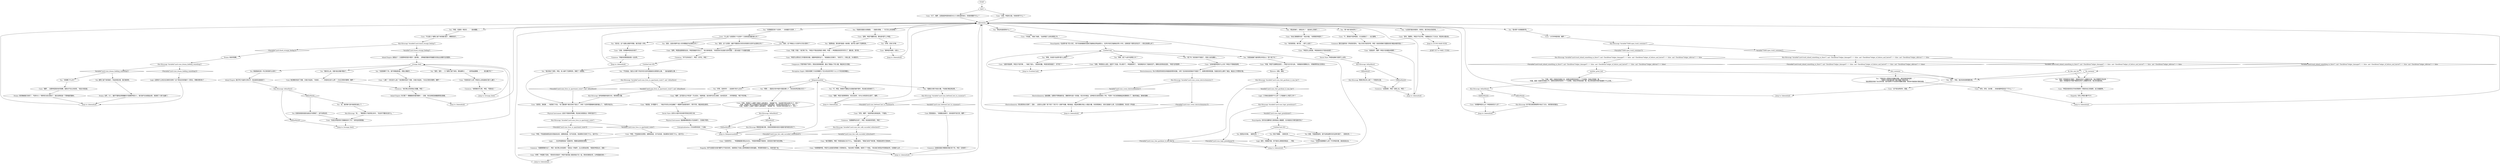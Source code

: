 # YARD / CUNO SCENE
# * Ask Cuno about the yard.
# ==================================================
digraph G {
	  0 [label="START"];
	  1 [label="input"];
	  2 [label="Cuno: 男孩摇摇头。”你需要这条裤子，但你是得不到它的，猪猡！”"];
	  3 [label="Physical Instrument: 强身健体教练很认可这条裤子，它是格子呢的。"];
	  4 [label="Savoir Faire: 这将大大提升你在城市荒地生存的几率。"];
	  5 [label="You: “坤诺，后面有一堆亘石……”（指向棚屋。）"];
	  6 [label="Cuno: “没错，坤诺是这么说的。她受不了高温，所以离开了，坤诺就受得了。”他的肺部充斥了腐臭的空气，眼睛也变得有些湿润。“坤诺*无所畏惧*。”"];
	  7 [label="Drama: 当然，大人。最好不要用这等愚蠢的行径激怒坤诺大人，我们就不应该提起此事，真是倒了八辈子血霉了。"];
	  8 [label="Cuno: “猪猡……如果坤诺真的有所隐瞒，就绝对不会让你发现。”他自大地说道。"];
	  9 [label="Cuno: “坤诺，不知道谁住在那里。就算他知道，也不会告密。但如果你们发现了什么，或许可以……”"];
	  11 [label="Cuno: “好的，猪猡！”他突然容光焕发起来。“不着急。”"];
	  12 [label="Cuno: “正如你所见……”坤诺朝着围栏那边点点头。“坤诺和坤妮都不相信你，没有信任可做不成生意哦。”"];
	  13 [label="Perception (Sight): 你除非是瞎了才会忽略那几个巨大的白色字母“F-A-L-N”印在他的裤腿上。"];
	  14 [label="Kim Kitsuragi: Variable[\"yard.cuno_drama_hidding_something\"]"];
	  15 [label="Variable[\"yard.cuno_drama_hidding_something\"]", shape=diamond];
	  16 [label="!(Variable[\"yard.cuno_drama_hidding_something\"])", shape=diamond];
	  17 [label="Jump to: [skeenehub]"];
	  18 [label="You: “不仅如此。我还认为那个传说中的马克杯混蛋就住在那里的公寓。”（指向盖瑞的公寓。）"];
	  19 [label="Cunoesse: “别跟那群猪为伍了，坤诺！他们想让你告密呢！”她发出一阵嘘声，比以往更加刻薄。”离我的坤诺远点，混蛋！”"];
	  20 [label="Cuno: “好啊！”坤诺跳了回来。”把你的东西拿开！坤诺不喜欢被人看到和条子在一起。把你的事情办完，从坤诺面前消失！”"];
	  21 [label="Cuno: “是吗，随便你，坤诺才不在乎呢。”他朝身后吐了口吐沫，然后转头看向你。"];
	  22 [label="Cuno: “不，那他妈不是坤诺的，它已经很旧了——自己看啊。”"];
	  23 [label="Kim Kitsuragi: IsKimHere()"];
	  24 [label="IsKimHere()", shape=diamond];
	  25 [label="!(IsKimHere())", shape=diamond];
	  26 [label="fixit_container"];
	  27 [label="Cuno: “什么鬼？垃圾里有个*马克杯*？又他妈是衣服的事儿吗？”"];
	  28 [label="Jump to: [skeenehub]"];
	  29 [label="Rhetoric: 没错，是她。"];
	  30 [label="Drama: 他有所隐瞒。"];
	  31 [label="Untitled hub (05)"];
	  32 [label="Jump to: [CUNO MAIN HUB]"];
	  33 [label="You: “听着，就是一些基本的调查工作。如果在犯罪现场发现了一个垃圾箱，你就必须调查一番。”\n“听着，就是一些基本的调查工作。如果在犯罪现场发现了一个垃圾箱，你就必须彻底调查一番。我之前检查的时候可能漏掉了什么东西。”"];
	  34 [label="Cuno: “相信我，你*需要*它……”他拉开夹克让你迅速瞄了一眼塑料包装里的裤子。黑乎乎的，看起来是全新的。"];
	  35 [label="Empathy: 实际上坤诺兴趣*不大*。"];
	  36 [label="Inland Empire: 我们早已*远超*正常水平，到达星室法庭级别了。"];
	  37 [label="Encyclopedia: *吉皮特*是个贬义词汇，用于形容南塞美尼或者艾瑞奥帕吉特血统的人。在伊尔玛的艾瑞奥帕吉特人中间，这曾经是个很常见的名字——现在没有那么多了。"];
	  38 [label="You: “可能会有人把某些东西藏在里面，甚至还能找到线索……”\n“犯罪分子很可能在那个箱子里藏了更多东西。”\n“我在那里还找到了自己的东西。或许犯罪分子也会把东西藏在里面，甚至有可能是条可靠的线索。”"];
	  39 [label="Cuno: “好的，好的，没问题……你他妈跟坤诺说这个干什么？！”"];
	  40 [label="fix_container"];
	  41 [label="You: “是的。这段对南萨马拉人的详细描述与此事有关吗？”"];
	  42 [label="You: “我想知道，那也很可能是一条线索。或许有人破坏了犯罪现场。”"];
	  43 [label="Kim Kitsuragi: Variable[\"yard.cuno_logic_greenhouse\"]"];
	  44 [label="Variable[\"yard.cuno_logic_greenhouse\"]", shape=diamond];
	  45 [label="!(Variable[\"yard.cuno_logic_greenhouse\"])", shape=diamond];
	  46 [label="Cuno: “不过是几个建筑工留下来的破烂罢了，懒惰的呆子。”"];
	  47 [label="You: “你是隐瞒不了的，我不用看就知道，用我心眼就行。”"];
	  48 [label="Cuno: “你想要坤诺怎么办？坤诺他妈的才12岁！”"];
	  49 [label="Electrochemistry: 或者酒精，如果你不想吸毒的话。酒精同样也是一份奖励，但又并非毒品。这种情况已经持续很久了吧，不是吗？你已经觊觎毒品和酒精很久了。美妙的毒品，美味的酒精……"];
	  50 [label="Jump to: [falnpantsandshit]"];
	  51 [label="Cunoesse: “别跟猪猡谈生意了，坤诺！他会偷你的钱的，坤诺！”"];
	  52 [label="Cuno: “听着！听着！”他打断了你。“坤诺才不管这些狗屁小事呢。听着——坤诺看到你的所作所为了，翻垃圾，真可悲。”"];
	  53 [label="Cuno: “心眼？！你在说什么鬼？”他在瞬间失掉了冷静，大喊大叫起来。“问点正常的问题吧，猪猡！”"];
	  54 [label="You: 还是别拿我的星室法庭去打扰警督了，他不会明白的。"];
	  55 [label="Jump to: [strange_feels]"];
	  56 [label="Logic: ……告诉坤诺那是谁？他很好奇，想要知道事情的真相。"];
	  57 [label="Cuno: “对了，猪猡，这里就是坤诺和他的木头小火車玩耍的地方。你他妈想要干什么？”"];
	  58 [label="Cunoesse: 围栏后面传来一声刺耳的怪叫。“他以为你只有四岁呢，坤诺！他说你爬梯子是要到你的*魔法树屋*里去！”"];
	  59 [label="Electrochemistry: 现在感觉有点无聊了，回到……这是怎么回事？某个院子？院子可一点都不有趣。唯有毒品，毒品和酒精才能让人提起兴趣。你觉得很难过，但你又能做什么呢。生活总要继续，你长叹一声说道……"];
	  60 [label="Kim Kitsuragi: 警督保持着沉默，但他的表情根本是在叫嚣着*我早就告诉你了*。"];
	  61 [label="Cuno: “没错，别再跟坤诺说这玩意了。”"];
	  62 [label="Cuno: “没错，坤诺的王国。你他妈想干什么？”"];
	  63 [label="Cuno: “你自己看看那东西？”他尖叫着。“你想害死坤诺吗？”"];
	  64 [label="Cuno: “这他妈跟坤诺有什么关系？坤诺才不管她是谁呢。”"];
	  65 [label="Jump to: [skeenehub]"];
	  66 [label="Kim Kitsuragi: Variable[\"yard.cuno_lives_in_apartment_route\"]"];
	  67 [label="Variable[\"yard.cuno_lives_in_apartment_route\"]", shape=diamond];
	  68 [label="!(Variable[\"yard.cuno_lives_in_apartment_route\"])", shape=diamond];
	  69 [label="Kim Kitsuragi: Variable[\"yard.trash_inland_something_in_there\"]  and  CheckItem(\"ledger_damaged\") == false  and  CheckItem(\"ledger_of_failure_and_hatred\") == false  and  CheckItem(\"ledger_oblivion\") == false"];
	  70 [label="Variable[\"yard.trash_inland_something_in_there\"]  and  CheckItem(\"ledger_damaged\") == false  and  CheckItem(\"ledger_of_failure_and_hatred\") == false  and  CheckItem(\"ledger_oblivion\") == false", shape=diamond];
	  71 [label="!(Variable[\"yard.trash_inland_something_in_there\"]  and  CheckItem(\"ledger_damaged\") == false  and  CheckItem(\"ledger_of_failure_and_hatred\") == false  and  CheckItem(\"ledger_oblivion\") == false)", shape=diamond];
	  72 [label="You: “你的意思是，梯子是……爬不上去的？”"];
	  73 [label="Cuno: “去图书馆查啊，坤诺又不是字典……”他摇了摇头。“真他妈的蠢。坤诺的意思是园丁，好不好？”"];
	  74 [label="Logic: 这里有什么你应当注意的东西吗？这个想法在你的脑中一闪而过，转瞬间便消失了……"];
	  75 [label="strange_feels"];
	  76 [label="You: “随你怎么说，但我*透过表象*看到了。”"];
	  77 [label="Jump to: [skeenehub]"];
	  78 [label="Jump to: [skeenehub]"];
	  79 [label="skeenehub"];
	  80 [label="Jump to: [skeenehub]"];
	  81 [label="You: “不，坤诺。你根本不懂我正在调查的破坏事件，而且我已经有裤子了。”"];
	  82 [label="You: “等等——我是在问你*他的*衣服去哪儿了。你应该在附近看过它们？”"];
	  83 [label="You: “等等，园丁*以前*在那里工作？”"];
	  84 [label="Cuno: “坤诺，不知道是谁把这些东西放进去的。就算他知道，也不会告密。但如果你们发现了什么，或许可以……”"];
	  85 [label="Cuno: “随便，坤诺只是想帮帮你。但无论如何，对FALN来说你也太胖了，猪猡。”"];
	  86 [label="Kim Kitsuragi: IsKimHere()"];
	  87 [label="IsKimHere()", shape=diamond];
	  88 [label="!(IsKimHere())", shape=diamond];
	  89 [label="You: “等等，你说的*吉皮特*是什么意思？”"];
	  90 [label="You: “园丁吗？其实她并不是园丁，而是工会的调解人。”"];
	  91 [label="Cuno: “听着，坤诺不会解释这些的——坤诺只会*说*出来。”他看着你的眼睛点头，好像很赞同自己的观点。"];
	  92 [label="Kim Kitsuragi: Variable[\"yard.cuno_rhet_gardener_it_was_her\"]"];
	  93 [label="Variable[\"yard.cuno_rhet_gardener_it_was_her\"]", shape=diamond];
	  94 [label="!(Variable[\"yard.cuno_rhet_gardener_it_was_her\"])", shape=diamond];
	  95 [label="You: 现在不重要。（拒绝任务。）"];
	  96 [label="Drama: 但的确被我们发现了，不是吗大人？既然您已经注意到了，就应该再检查一下那堆屋顶建材。"];
	  97 [label="You: 难道我就没有一件正常的事可以说吗？"];
	  98 [label="Cunoesse: “听不见你说话了，坤诺！大声点，坤诺！”"];
	  99 [label="Kim Kitsuragi: Variable[\"TASK.open_trash_container\"]"];
	  100 [label="Variable[\"TASK.open_trash_container\"]", shape=diamond];
	  101 [label="!(Variable[\"TASK.open_trash_container\"])", shape=diamond];
	  102 [label="You: “够了，坤诺。我还有其他事情要处理。”"];
	  103 [label="You: “我确实对裤子有些兴趣，不如我们稍后再谈吧。”"];
	  104 [label="Kim Kitsuragi: 警督在笔记本上做了一个简短的记录。"];
	  105 [label="Untitled hub"];
	  106 [label="Encyclopedia: 有时会在播种前几周用鱼给土壤施肥，也许她是在打理花园的花坛？"];
	  107 [label="Untitled hub (03)"];
	  108 [label="You: “你隐瞒了什么吗？”"];
	  109 [label="You: 建筑工留下来的破烂，听起来很合理。我们继续吧。"];
	  110 [label="Kim Kitsuragi: IsKimHere()"];
	  111 [label="IsKimHere()", shape=diamond];
	  112 [label="!(IsKimHere())", shape=diamond];
	  113 [label="Kim Kitsuragi: “哈……”警督埋头于他的笔记本中。“完全听不懂你在说什么。”"];
	  114 [label="Jump to: [skeenehub]"];
	  115 [label="Cuno: “坤诺可以帮你买几件潮流的衣服，就像坤诺穿的这个。”他指着自己的裤子。“你的尺寸，价格公道，500雷亚尔。”"];
	  116 [label="Kim Kitsuragi: Variable[\"yard.cuno_lets_talk_succeded_whitecheck\"]"];
	  117 [label="Variable[\"yard.cuno_lets_talk_succeded_whitecheck\"]", shape=diamond];
	  118 [label="!(Variable[\"yard.cuno_lets_talk_succeded_whitecheck\"])", shape=diamond];
	  119 [label="Cuno: “朝坤诺开枪啊，垃圾人。”"];
	  120 [label="Cuno: “你很尊重坤诺，坤诺可以给我的宠物猪十次购物折扣。”他向你眨了眨眼睛，啪得打了个响指。“现在我们来把这件怪事搞定吧，垃圾箱什么的……”"];
	  121 [label="Cunoesse: “这是陷阱，坤诺！别爬上去，坤诺！”"];
	  122 [label="Inland Empire: 你又瞥了一眼棚屋前的屋顶建材——没错，你应该再回到棚屋那里去看看。"];
	  123 [label="You: “我正是这个意思，坤诺。有人破坏了犯罪现场，清理了一些痕迹。”"];
	  124 [label="Kim Kitsuragi: 你不禁注意到警督赞许地点了点头，他同意你的做法。"];
	  125 [label="fix_this_one_too"];
	  126 [label="Empathy: 他不仅是因为你是*猪猡*才不信任你的，他感受到了你身上某种隐晦的东西的威胁。然而那究竟是什么，目前仍是个谜。"];
	  127 [label="You: “好吧。还有几件事……”"];
	  128 [label="Cuno: “坤诺怎么会知道，坤诺他妈的又不是杂技演员！”"];
	  129 [label="Cuno: “你他妈张着嘴看什么呢？不问坤诺问题，就给我滚出去。”"];
	  130 [label="Jump to: [skeenehub]"];
	  131 [label="Kim Kitsuragi: Variable[\"yard.shack_strange_feeling\"]"];
	  132 [label="Variable[\"yard.shack_strange_feeling\"]", shape=diamond];
	  133 [label="!(Variable[\"yard.shack_strange_feeling\"])", shape=diamond];
	  134 [label="Cuno: “你是在坤诺的院子里癫痫发作了吗？”他听起来很焦躁。"];
	  135 [label="Cuno: “是啊，坤诺知道事情的走向，坤诺的脑袋可灵光了，”他兴奋地低语。“你是说你们在追查马克杯混蛋——因为他是个干衣服的混蛋……”"];
	  136 [label="Cuno: “该死的，真刺激……”他思索了片刻。“有人要到那个破烂的地下室去了，对吧？马克杯男要被绑在散热器上了。”他赞许地点头。"];
	  137 [label="another_great_hub"];
	  138 [label="Jump to: [Untitled hub]"];
	  139 [label="You: 我得去问问她。（接受任务。）"];
	  140 [label="Cuno: “你他妈说什么呢？坤诺怎么会知道他们是什么撇子。”"];
	  141 [label="Physical Instrument: 这孩子可能有所隐瞒，而且他已经提炼出一种审讯技巧了。"];
	  142 [label="You: “那边的温室里有什么？”"];
	  143 [label="Cuno: “这不是当然的吗，混蛋。”"];
	  144 [label="Kim Kitsuragi: IsKimHere()"];
	  145 [label="IsKimHere()", shape=diamond];
	  146 [label="!(IsKimHere())", shape=diamond];
	  147 [label="You: “是的。这个古怪的，最好不要提及它的历史背景的马克杯与此事有关吗？”"];
	  148 [label="You: “那边的梯子，你爬过吗？”（指向树上的梯子。）"];
	  149 [label="Jump to: [skeenehub]"];
	  150 [label="Cunoesse: “他们想让你觉得自己很蠢，坤诺！”"];
	  151 [label="Cuno: 他在瞬间失掉了冷静，大喊大叫起来。“你他妈……？！你他妈在说什么啊？！问点正常的问题吧，猪猡！”"];
	  152 [label="You: “以后我可能会有疑问。但现在，我们来谈点别的吧。”"];
	  153 [label="You: “那个梯子是你的吗？”"];
	  154 [label="Kim Kitsuragi: Variable[\"yard.trash_inland_something_in_there\"]  and  CheckItem(\"ledger_damaged\") == false  and  CheckItem(\"ledger_of_failure_and_hatred\") == false  and  CheckItem(\"ledger_oblivion\") == false"];
	  155 [label="Variable[\"yard.trash_inland_something_in_there\"]  and  CheckItem(\"ledger_damaged\") == false  and  CheckItem(\"ledger_of_failure_and_hatred\") == false  and  CheckItem(\"ledger_oblivion\") == false", shape=diamond];
	  156 [label="!(Variable[\"yard.trash_inland_something_in_there\"]  and  CheckItem(\"ledger_damaged\") == false  and  CheckItem(\"ledger_of_failure_and_hatred\") == false  and  CheckItem(\"ledger_oblivion\") == false)", shape=diamond];
	  157 [label="Cuno: “是啊，坤诺不懂那东西。那玩意*配不上*坤诺。”"];
	  158 [label="Cuno: “听着，坤诺除了上面那个混蛋什么都没看见。”他指着尸体。“你还想不想买这身行头了，老头？”\n“听着，坤诺除了那个已经被你们带走的混蛋什么都没看见。你还想不想买这身行头了，老头？”\n“听着，坤诺除了上面那个混蛋什么都没看见。”他指着尸体。“你还想不想买这身行头了，老头？”"];
	  159 [label="You: “是的。这个种族主义马克杯与它有关联吗？”"];
	  160 [label="Cuno: “给我滚开，猪猡！坤诺才没有魔法树屋呢！”"];
	  161 [label="You: 没错，可能就是鱼吧。我不会再浪费时间问这种问题了。（拒绝任务。）"];
	  162 [label="Logic: 是的，的确很可疑。你不喜欢让事情变得如此……可疑。"];
	  163 [label="Cunoesse: 这就是混蛋们想要离间我们的下场，坤诺！没有裤子！”"];
	  164 [label="Cuno: “坤诺会他妈的在乎你的预感吗？那是你自己的破事，自己动脑筋吧。”"];
	  165 [label="You: “死者的衣服在垃圾箱里。”（指着垃圾箱。）“它们怎么会在那里？”"];
	  166 [label="Cuno: “猪猡，这可是FALN*标准*！可以防水，裆部性能，适合城市生存之类的。由米诺瓦的……科学家制造。*裤子*科学家。”"];
	  167 [label="Cunoesse: “带着你的肥屁股滚到一边去吧。”"];
	  168 [label="You: “好吧，说来听听——这些裤子有什么优点？”"];
	  169 [label="You: “你是指褴褛飞旋的那位年轻女士？那个园丁吗？”"];
	  170 [label="Electrochemistry: 你以为把这则消息告诉他能收获更多回报，对吧？告诉他你发现她并不是园丁了。如果你想获得回报，知道应该怎么做吗？毒品。毒品比工作更有价值。"];
	  171 [label="Cunoesse: “他想激你开口呢，坤诺，不要说话！”"];
	  172 [label="Jump to: [skeenehub]"];
	  173 [label="You: “我有一种很强烈的*预感*，里面肯定有什么重要的东西，我必须要把它找出来。”\n“我有一种很强烈的*预感*里面肯定有什么重要的东西，我之前没能找到。”"];
	  174 [label="You: “垃圾箱里还有个马克杯。”（向他展示马克杯。）"];
	  175 [label="You: “说实话，这个话题让我很不舒服，我们各退一步吧。”"];
	  176 [label="Composure: 尽管早春天气寒冷，男孩还是穿着短裤，露出了膝盖以下的小腿。看起来活力四射。"];
	  177 [label="Logic: 三月她去温室里干什么呢？三月能做什么*园艺工作*？"];
	  178 [label="Jump to: [skeenehub]"];
	  179 [label="Inland Empire: 就是这个！又是那种奇怪的*感觉*！就好像……那堆屋顶建材所隐藏的东西远比肉眼可见的要多。"];
	  180 [label="You: “金，我好像*已经*到星室法庭上了。”"];
	  181 [label="Jump to: [strange_feels]"];
	  182 [label="Kim Kitsuragi: Variable[\"yard.cuno_lives_in_apartment_route\"]  and  IsKimHere()"];
	  183 [label="Variable[\"yard.cuno_lives_in_apartment_route\"]  and  IsKimHere()", shape=diamond];
	  184 [label="!(Variable[\"yard.cuno_lives_in_apartment_route\"]  and  IsKimHere())", shape=diamond];
	  185 [label="Kim Kitsuragi: Variable[\"yard.cuno_befriend_lost_to_cunoesse\"]"];
	  186 [label="Variable[\"yard.cuno_befriend_lost_to_cunoesse\"]", shape=diamond];
	  187 [label="!(Variable[\"yard.cuno_befriend_lost_to_cunoesse\"])", shape=diamond];
	  188 [label="Cuno: “少打听坤诺的事，猪猡！”"];
	  189 [label="Cuno: “不知道。”他耸了耸肩。“吉皮特园丁之前在那里工作。”"];
	  190 [label="Savoir Faire: 坤诺知道梯子是爬不上去的。"];
	  191 [label="Kim Kitsuragi: 金转身看着你指的方向，感觉很有兴趣。"];
	  192 [label="Jump to: [skeenehub]"];
	  193 [label="You: “我对那个垃圾箱很好奇。”"];
	  194 [label="Kim Kitsuragi: Variable[\"yard.cuno_scene_electrochemistry\"]"];
	  195 [label="Variable[\"yard.cuno_scene_electrochemistry\"]", shape=diamond];
	  196 [label="!(Variable[\"yard.cuno_scene_electrochemistry\"])", shape=diamond];
	  197 [label="Conceptualization: 它也会把你变成一个白痴。"];
	  198 [label="falnpantsandshit"];
	  199 [label="Cuno: “我们需要钱，坤妮！坤诺知道自己在干什么。”他面向着你。“等我们说完尸体的事，坤诺就会把它们卖给你。”"];
	  200 [label="Jump to: [skeenehub]"];
	  201 [label="You: “是的，是的……几个建筑工留下来的。那些建筑工……”（突然抬起眼睛。）“……是左撇子吗？”"];
	  6030438 [label="JUMP OUT to YARD / CUNO", shape=diamond];
	  0 -> 1
	  1 -> 57
	  1 -> 62
	  2 -> 163
	  3 -> 197
	  4 -> 3
	  5 -> 46
	  6 -> 138
	  7 -> 178
	  8 -> 96
	  9 -> 56
	  11 -> 51
	  12 -> 126
	  13 -> 198
	  14 -> 16
	  14 -> 15
	  15 -> 108
	  15 -> 109
	  16 -> 74
	  17 -> 79
	  18 -> 182
	  19 -> 20
	  20 -> 28
	  21 -> 32
	  22 -> 58
	  23 -> 24
	  23 -> 25
	  24 -> 124
	  25 -> 48
	  26 -> 102
	  26 -> 38
	  27 -> 41
	  27 -> 147
	  27 -> 175
	  27 -> 159
	  28 -> 79
	  29 -> 92
	  30 -> 14
	  31 -> 18
	  31 -> 123
	  32 -> 6030438
	  33 -> 23
	  34 -> 4
	  35 -> 172
	  36 -> 110
	  37 -> 105
	  38 -> 39
	  39 -> 172
	  40 -> 173
	  40 -> 102
	  41 -> 135
	  42 -> 52
	  43 -> 44
	  43 -> 45
	  44 -> 106
	  45 -> 200
	  46 -> 131
	  47 -> 53
	  48 -> 149
	  49 -> 59
	  50 -> 198
	  51 -> 116
	  52 -> 115
	  53 -> 150
	  54 -> 134
	  55 -> 75
	  56 -> 19
	  57 -> 79
	  58 -> 160
	  59 -> 130
	  60 -> 50
	  61 -> 167
	  62 -> 79
	  63 -> 72
	  64 -> 170
	  65 -> 79
	  66 -> 67
	  66 -> 68
	  67 -> 9
	  68 -> 84
	  69 -> 70
	  69 -> 71
	  70 -> 125
	  71 -> 137
	  72 -> 128
	  73 -> 138
	  74 -> 178
	  75 -> 201
	  75 -> 76
	  75 -> 97
	  75 -> 47
	  76 -> 151
	  77 -> 79
	  78 -> 79
	  79 -> 193
	  79 -> 165
	  79 -> 5
	  79 -> 142
	  79 -> 174
	  79 -> 148
	  79 -> 152
	  79 -> 153
	  80 -> 79
	  81 -> 85
	  82 -> 158
	  83 -> 6
	  84 -> 56
	  85 -> 192
	  86 -> 88
	  86 -> 87
	  87 -> 104
	  88 -> 121
	  89 -> 73
	  90 -> 64
	  91 -> 29
	  92 -> 93
	  92 -> 94
	  93 -> 177
	  94 -> 200
	  95 -> 129
	  96 -> 178
	  97 -> 36
	  98 -> 31
	  99 -> 100
	  99 -> 101
	  100 -> 154
	  101 -> 69
	  102 -> 143
	  103 -> 185
	  104 -> 121
	  105 -> 169
	  105 -> 89
	  105 -> 90
	  105 -> 83
	  106 -> 107
	  107 -> 161
	  107 -> 139
	  107 -> 95
	  108 -> 8
	  109 -> 7
	  110 -> 112
	  110 -> 111
	  111 -> 180
	  111 -> 54
	  112 -> 55
	  113 -> 134
	  114 -> 79
	  115 -> 176
	  116 -> 117
	  116 -> 118
	  117 -> 199
	  118 -> 12
	  119 -> 65
	  120 -> 77
	  121 -> 114
	  122 -> 17
	  123 -> 136
	  124 -> 149
	  125 -> 173
	  125 -> 102
	  126 -> 77
	  127 -> 119
	  128 -> 190
	  129 -> 200
	  130 -> 79
	  131 -> 132
	  131 -> 133
	  132 -> 179
	  133 -> 30
	  134 -> 55
	  135 -> 98
	  136 -> 141
	  137 -> 33
	  137 -> 102
	  138 -> 105
	  139 -> 162
	  140 -> 171
	  141 -> 66
	  142 -> 189
	  143 -> 80
	  144 -> 145
	  144 -> 146
	  145 -> 60
	  146 -> 50
	  147 -> 135
	  148 -> 63
	  149 -> 79
	  150 -> 122
	  151 -> 150
	  152 -> 21
	  153 -> 22
	  154 -> 155
	  154 -> 156
	  155 -> 40
	  156 -> 26
	  157 -> 42
	  157 -> 127
	  158 -> 144
	  159 -> 135
	  160 -> 114
	  161 -> 129
	  162 -> 200
	  163 -> 77
	  164 -> 35
	  165 -> 157
	  166 -> 34
	  167 -> 78
	  168 -> 166
	  169 -> 91
	  170 -> 194
	  171 -> 181
	  172 -> 79
	  173 -> 164
	  174 -> 27
	  175 -> 61
	  176 -> 13
	  177 -> 43
	  178 -> 79
	  179 -> 75
	  180 -> 113
	  181 -> 75
	  182 -> 184
	  182 -> 183
	  183 -> 191
	  184 -> 136
	  185 -> 186
	  185 -> 187
	  186 -> 2
	  187 -> 11
	  188 -> 99
	  189 -> 37
	  190 -> 86
	  191 -> 136
	  192 -> 79
	  193 -> 188
	  194 -> 195
	  194 -> 196
	  195 -> 49
	  196 -> 130
	  197 -> 50
	  198 -> 168
	  198 -> 81
	  198 -> 82
	  198 -> 103
	  199 -> 120
	  200 -> 79
	  201 -> 140
}

